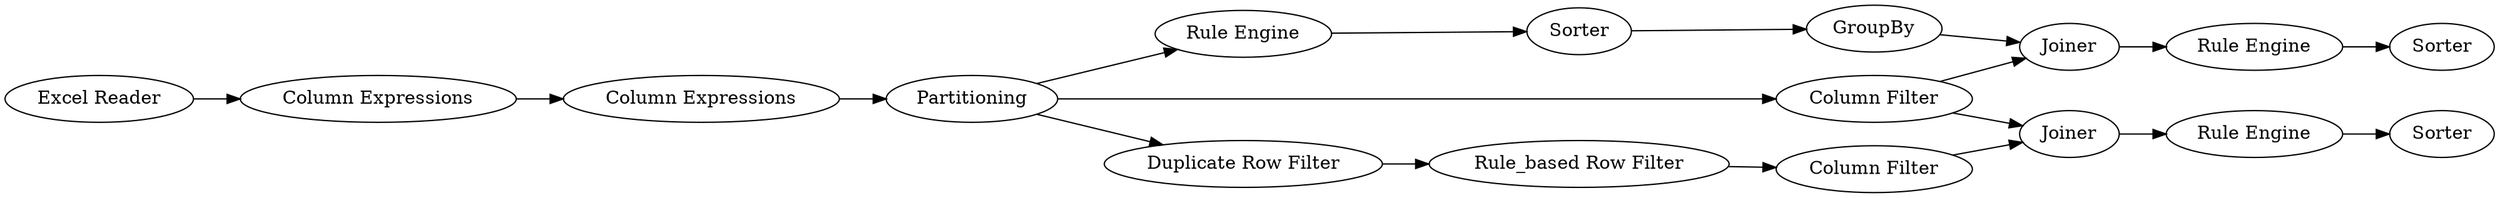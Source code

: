 digraph {
	4 -> 7
	12 -> 15
	7 -> 8
	9 -> 8
	19 -> 12
	8 -> 10
	11 -> 19
	15 -> 16
	3 -> 4
	13 -> 14
	2 -> 9
	1 -> 13
	10 -> 17
	9 -> 15
	2 -> 3
	16 -> 18
	14 -> 2
	2 -> 11
	16 [label="Rule Engine"]
	14 [label="Column Expressions"]
	13 [label="Column Expressions"]
	1 [label="Excel Reader"]
	7 [label="Column Filter"]
	9 [label="Column Filter"]
	11 [label="Rule Engine"]
	4 [label="Rule_based Row Filter"]
	18 [label=Sorter]
	8 [label=Joiner]
	15 [label=Joiner]
	12 [label=GroupBy]
	17 [label=Sorter]
	3 [label="Duplicate Row Filter"]
	2 [label=Partitioning]
	10 [label="Rule Engine"]
	19 [label=Sorter]
	rankdir=LR
}
